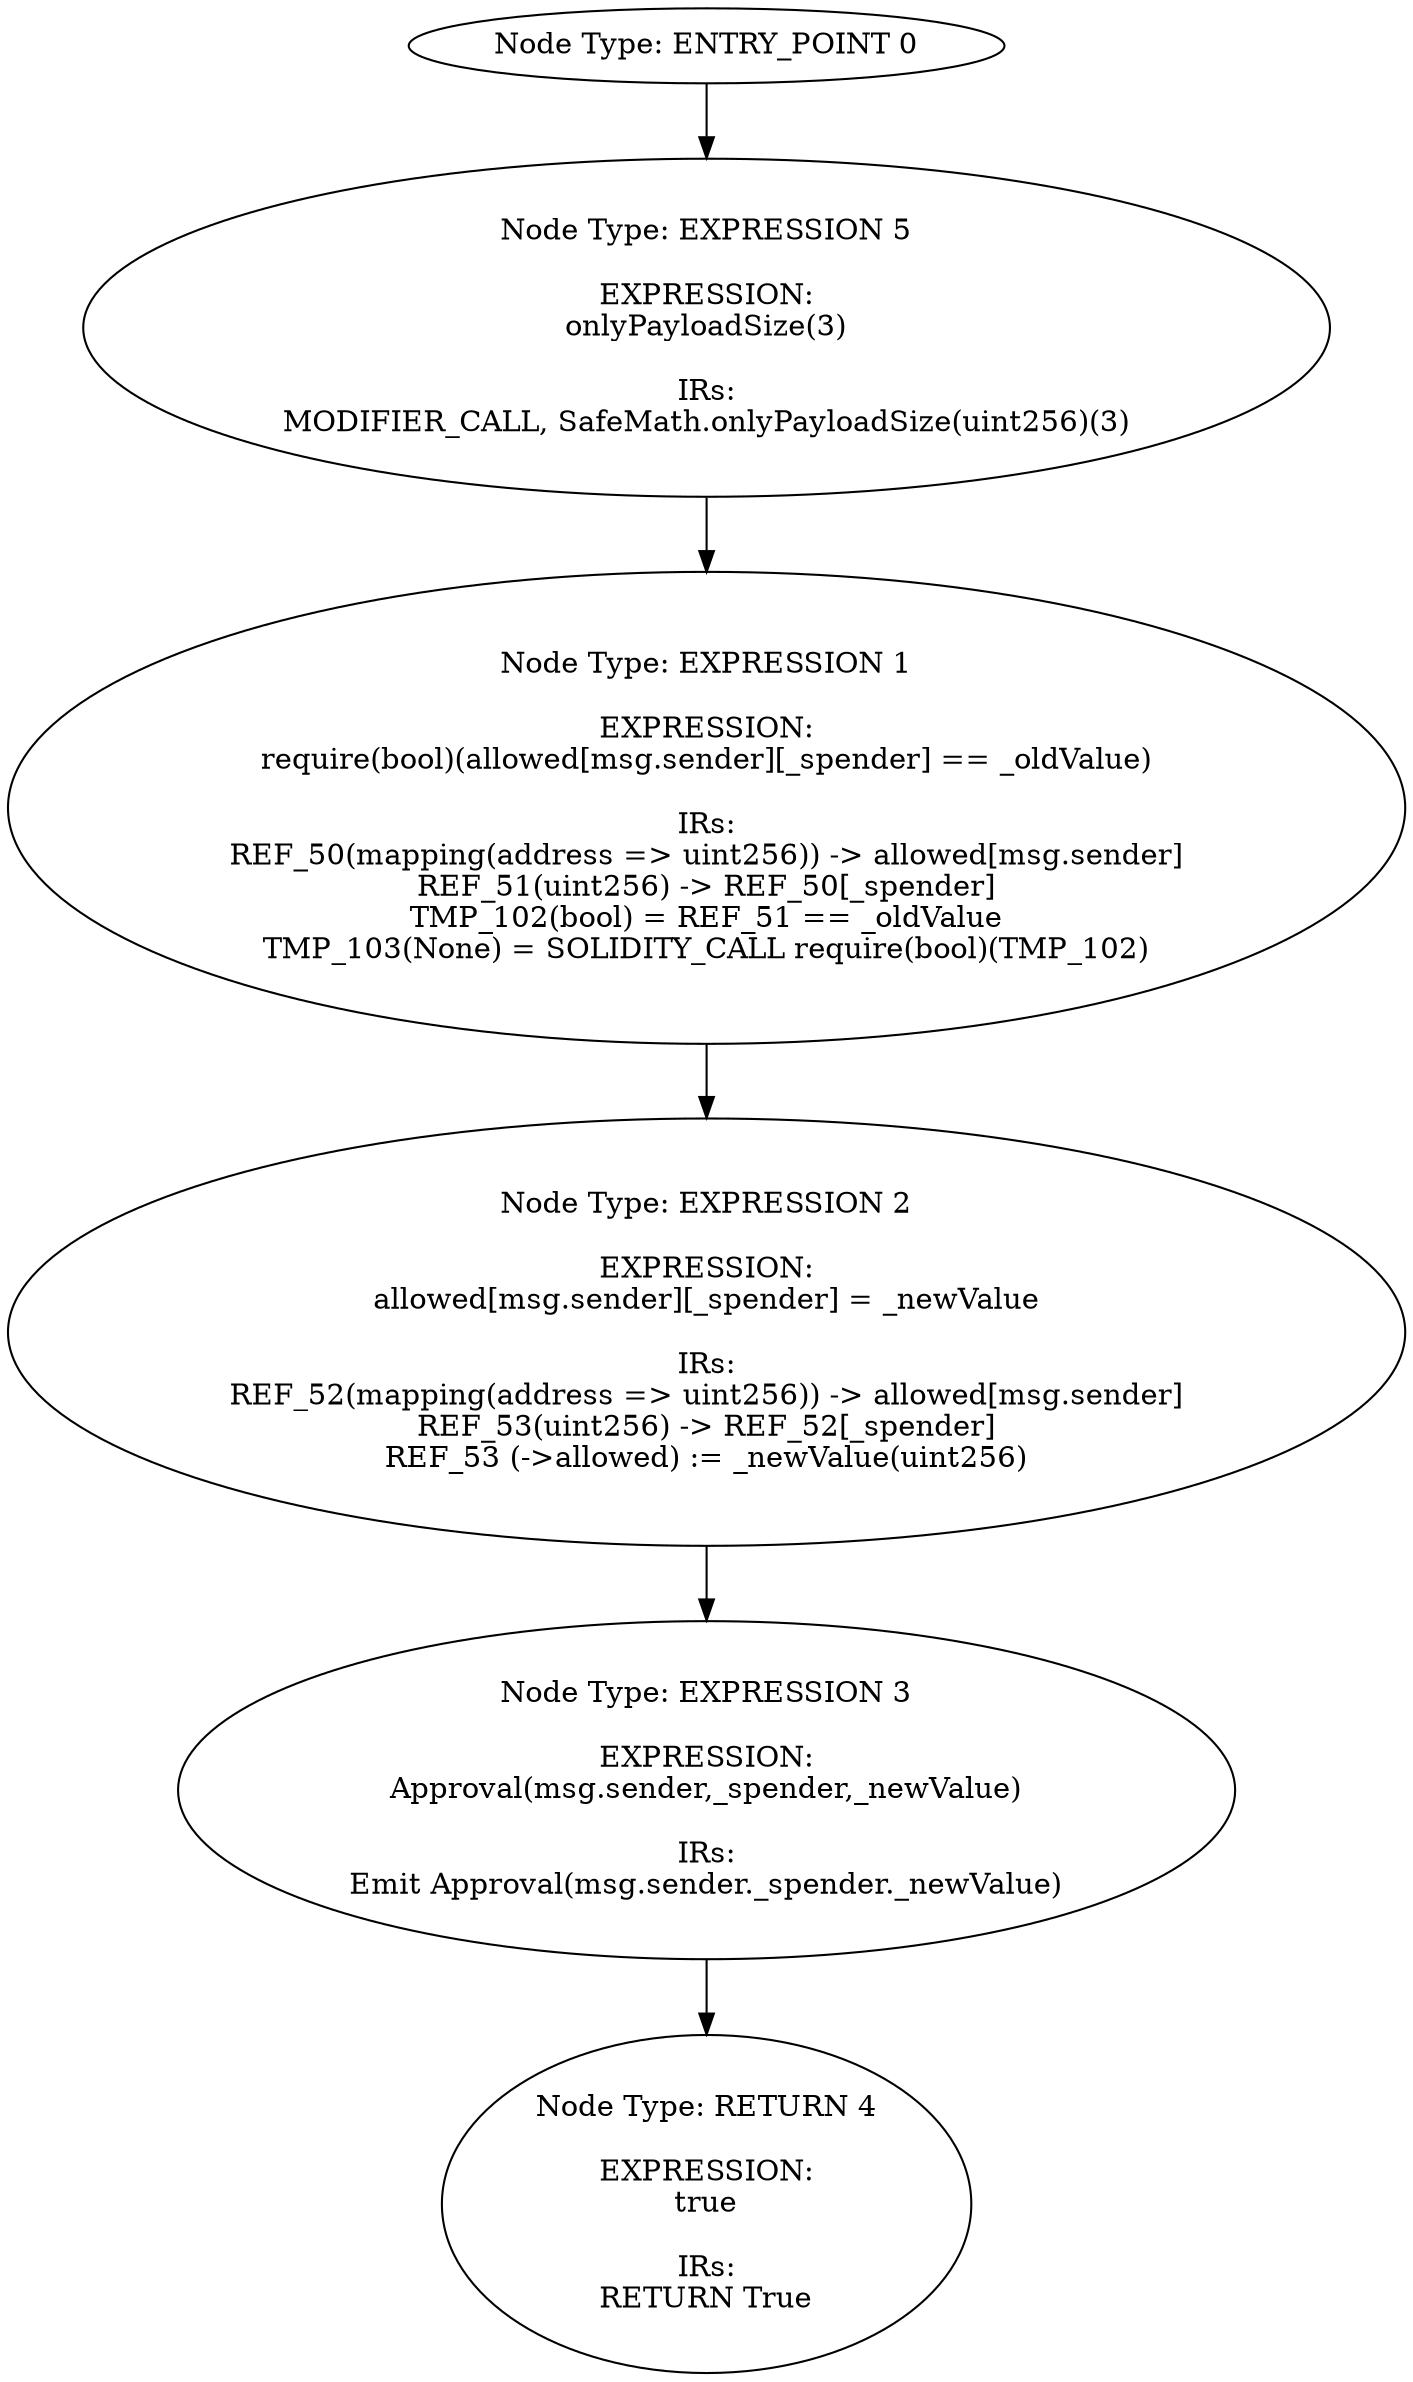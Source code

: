 digraph{
0[label="Node Type: ENTRY_POINT 0
"];
0->5;
1[label="Node Type: EXPRESSION 1

EXPRESSION:
require(bool)(allowed[msg.sender][_spender] == _oldValue)

IRs:
REF_50(mapping(address => uint256)) -> allowed[msg.sender]
REF_51(uint256) -> REF_50[_spender]
TMP_102(bool) = REF_51 == _oldValue
TMP_103(None) = SOLIDITY_CALL require(bool)(TMP_102)"];
1->2;
2[label="Node Type: EXPRESSION 2

EXPRESSION:
allowed[msg.sender][_spender] = _newValue

IRs:
REF_52(mapping(address => uint256)) -> allowed[msg.sender]
REF_53(uint256) -> REF_52[_spender]
REF_53 (->allowed) := _newValue(uint256)"];
2->3;
3[label="Node Type: EXPRESSION 3

EXPRESSION:
Approval(msg.sender,_spender,_newValue)

IRs:
Emit Approval(msg.sender._spender._newValue)"];
3->4;
4[label="Node Type: RETURN 4

EXPRESSION:
true

IRs:
RETURN True"];
5[label="Node Type: EXPRESSION 5

EXPRESSION:
onlyPayloadSize(3)

IRs:
MODIFIER_CALL, SafeMath.onlyPayloadSize(uint256)(3)"];
5->1;
}
